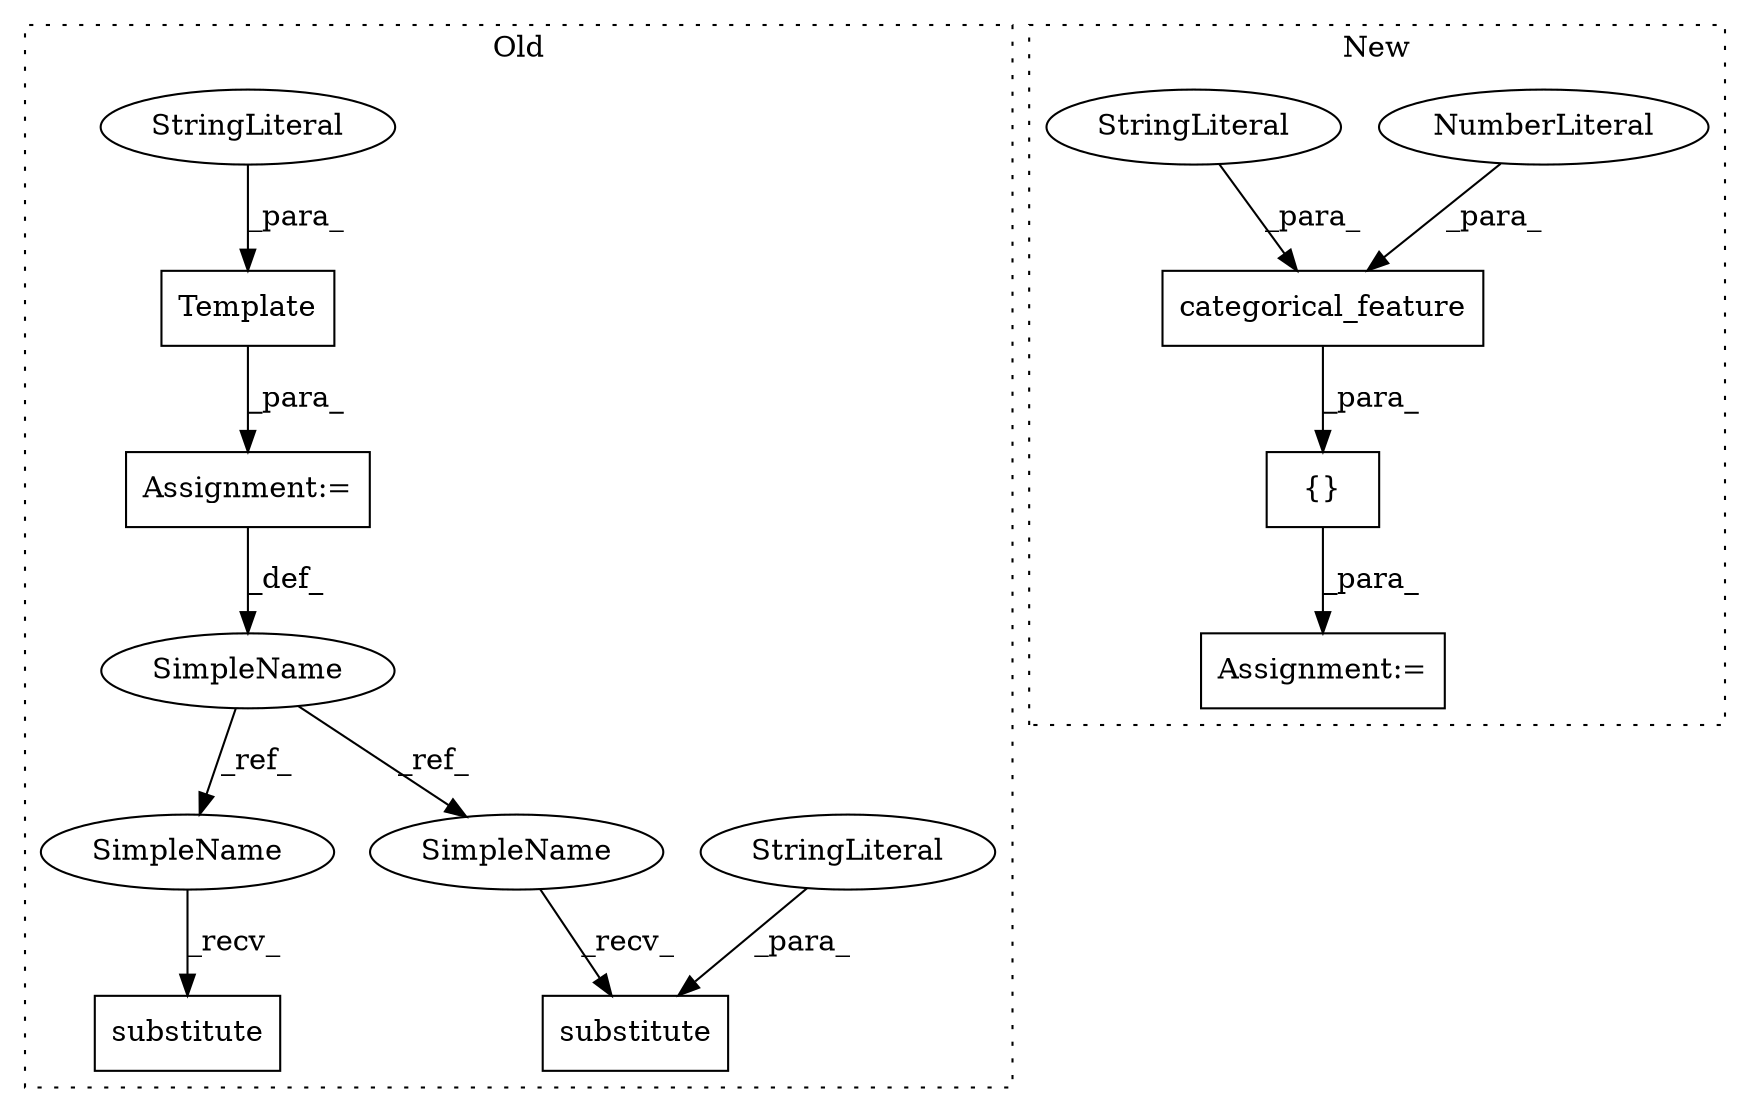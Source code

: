 digraph G {
subgraph cluster0 {
1 [label="substitute" a="32" s="1325,1341" l="11,1" shape="box"];
6 [label="Assignment:=" a="7" s="1073" l="1" shape="box"];
8 [label="StringLiteral" a="45" s="1336" l="5" shape="ellipse"];
9 [label="SimpleName" a="42" s="1059" l="14" shape="ellipse"];
10 [label="substitute" a="32" s="1500,1518" l="11,1" shape="box"];
11 [label="Template" a="32" s="1074,1189" l="9,1" shape="box"];
12 [label="StringLiteral" a="45" s="1083" l="106" shape="ellipse"];
13 [label="SimpleName" a="42" s="1485" l="14" shape="ellipse"];
14 [label="SimpleName" a="42" s="1310" l="14" shape="ellipse"];
label = "Old";
style="dotted";
}
subgraph cluster1 {
2 [label="categorical_feature" a="32" s="1306,1333" l="20,1" shape="box"];
3 [label="NumberLiteral" a="34" s="1326" l="1" shape="ellipse"];
4 [label="{}" a="4" s="1305,1334" l="1,1" shape="box"];
5 [label="StringLiteral" a="45" s="1328" l="5" shape="ellipse"];
7 [label="Assignment:=" a="7" s="1283" l="1" shape="box"];
label = "New";
style="dotted";
}
2 -> 4 [label="_para_"];
3 -> 2 [label="_para_"];
4 -> 7 [label="_para_"];
5 -> 2 [label="_para_"];
6 -> 9 [label="_def_"];
8 -> 1 [label="_para_"];
9 -> 13 [label="_ref_"];
9 -> 14 [label="_ref_"];
11 -> 6 [label="_para_"];
12 -> 11 [label="_para_"];
13 -> 10 [label="_recv_"];
14 -> 1 [label="_recv_"];
}